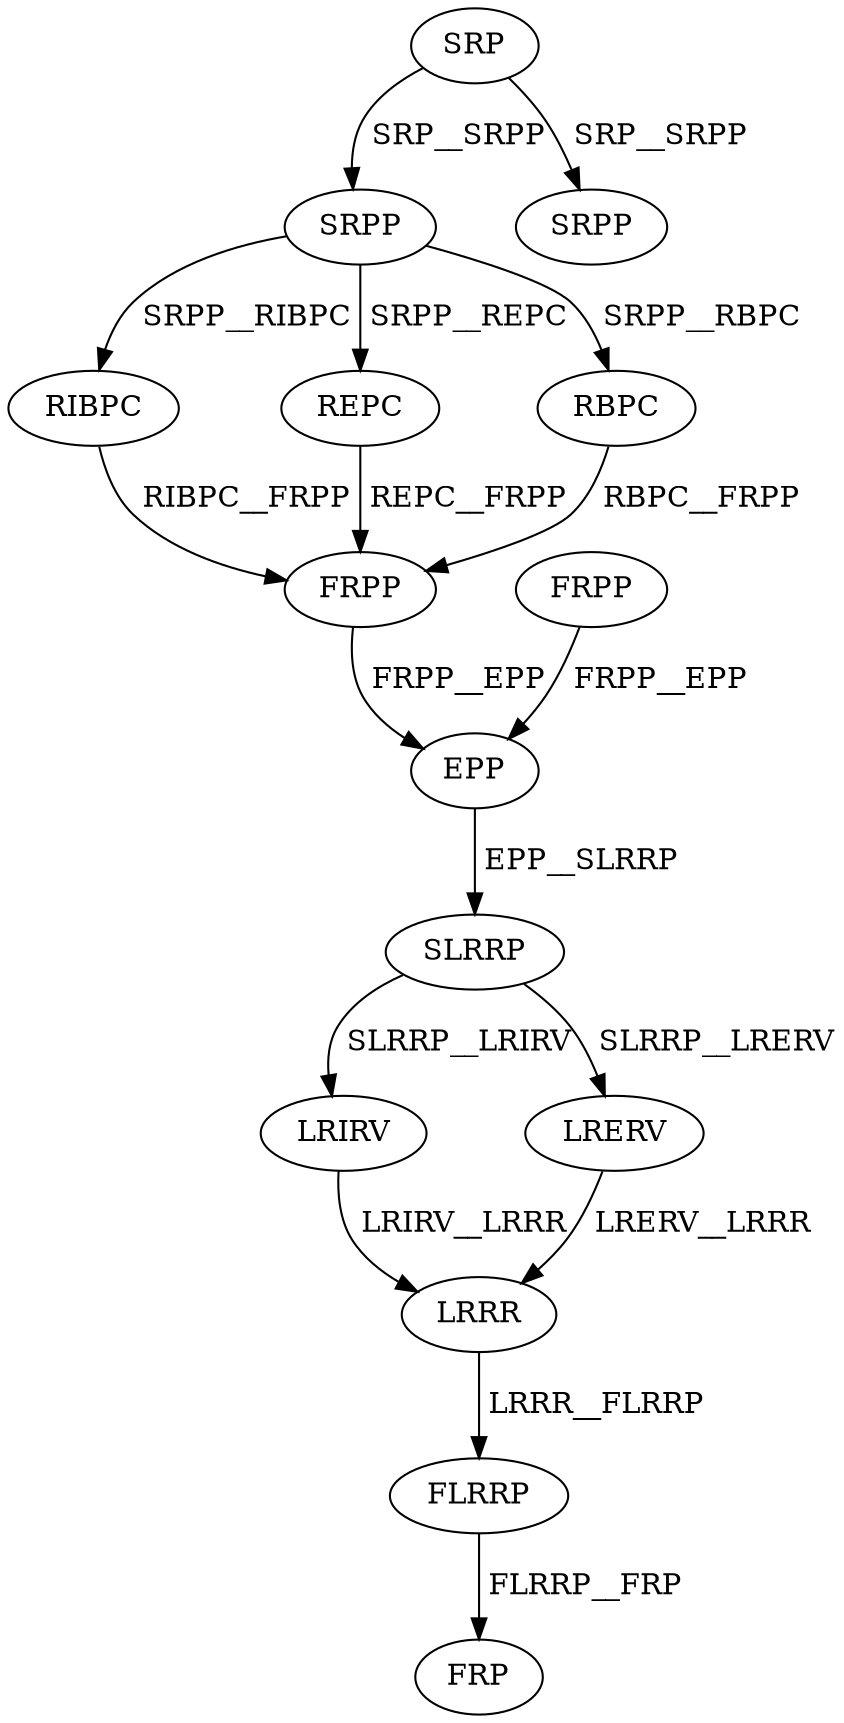 digraph G { 
1 [label="SRP",color=black,fontcolor=black];
2 [label="SRPP",color=black,fontcolor=black];
3 [label="FRPP",color=black,fontcolor=black];
4 [label="RIBPC",color=black,fontcolor=black];
5 [label="REPC",color=black,fontcolor=black];
6 [label="RBPC",color=black,fontcolor=black];
7 [label="FRPP",color=black,fontcolor=black];
8 [label="SRPP",color=black,fontcolor=black];
9 [label="EPP",color=black,fontcolor=black];
10 [label="SLRRP",color=black,fontcolor=black];
11 [label="LRIRV",color=black,fontcolor=black];
12 [label="LRERV",color=black,fontcolor=black];
13 [label="LRRR",color=black,fontcolor=black];
14 [label="FLRRP",color=black,fontcolor=black];
15 [label="FRP",color=black,fontcolor=black];
1->2[label=" SRP__SRPP",color=black,fontcolor=black];
1->8[label=" SRP__SRPP",color=black,fontcolor=black];
2->4[label=" SRPP__RIBPC",color=black,fontcolor=black];
2->5[label=" SRPP__REPC",color=black,fontcolor=black];
2->6[label=" SRPP__RBPC",color=black,fontcolor=black];
3->9[label=" FRPP__EPP",color=black,fontcolor=black];
4->7[label=" RIBPC__FRPP",color=black,fontcolor=black];
5->7[label=" REPC__FRPP",color=black,fontcolor=black];
6->7[label=" RBPC__FRPP",color=black,fontcolor=black];
7->9[label=" FRPP__EPP",color=black,fontcolor=black];
9->10[label=" EPP__SLRRP",color=black,fontcolor=black];
10->11[label=" SLRRP__LRIRV",color=black,fontcolor=black];
10->12[label=" SLRRP__LRERV",color=black,fontcolor=black];
11->13[label=" LRIRV__LRRR",color=black,fontcolor=black];
12->13[label=" LRERV__LRRR",color=black,fontcolor=black];
13->14[label=" LRRR__FLRRP",color=black,fontcolor=black];
14->15[label=" FLRRP__FRP",color=black,fontcolor=black];
}
